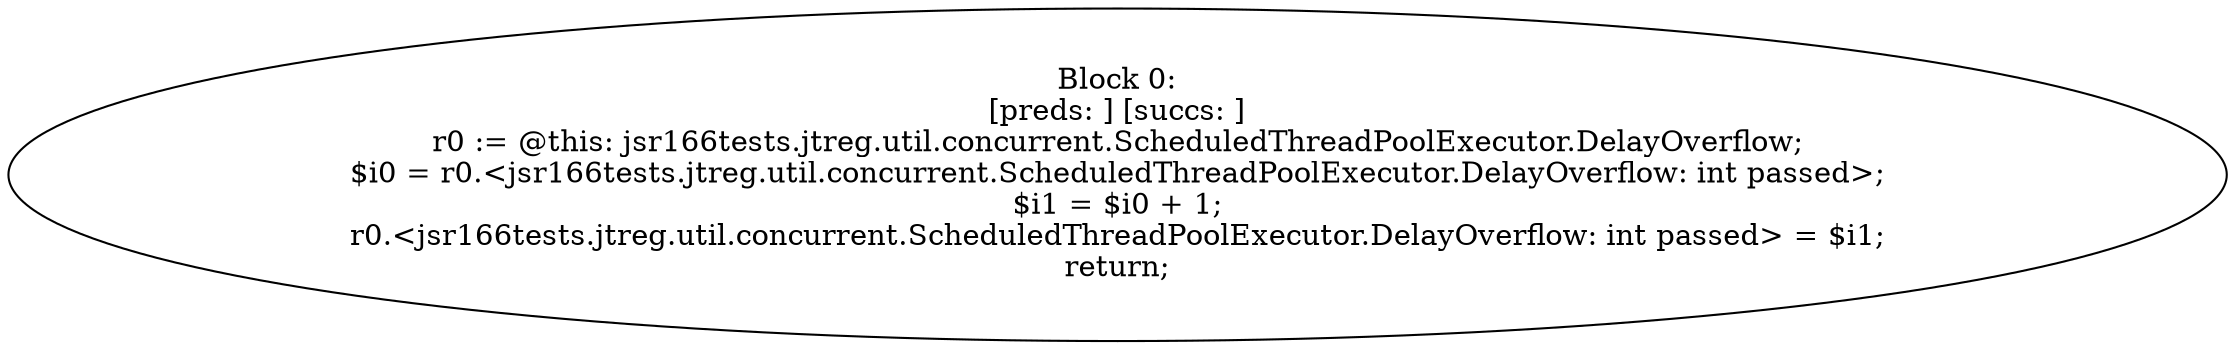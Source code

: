 digraph "unitGraph" {
    "Block 0:
[preds: ] [succs: ]
r0 := @this: jsr166tests.jtreg.util.concurrent.ScheduledThreadPoolExecutor.DelayOverflow;
$i0 = r0.<jsr166tests.jtreg.util.concurrent.ScheduledThreadPoolExecutor.DelayOverflow: int passed>;
$i1 = $i0 + 1;
r0.<jsr166tests.jtreg.util.concurrent.ScheduledThreadPoolExecutor.DelayOverflow: int passed> = $i1;
return;
"
}
